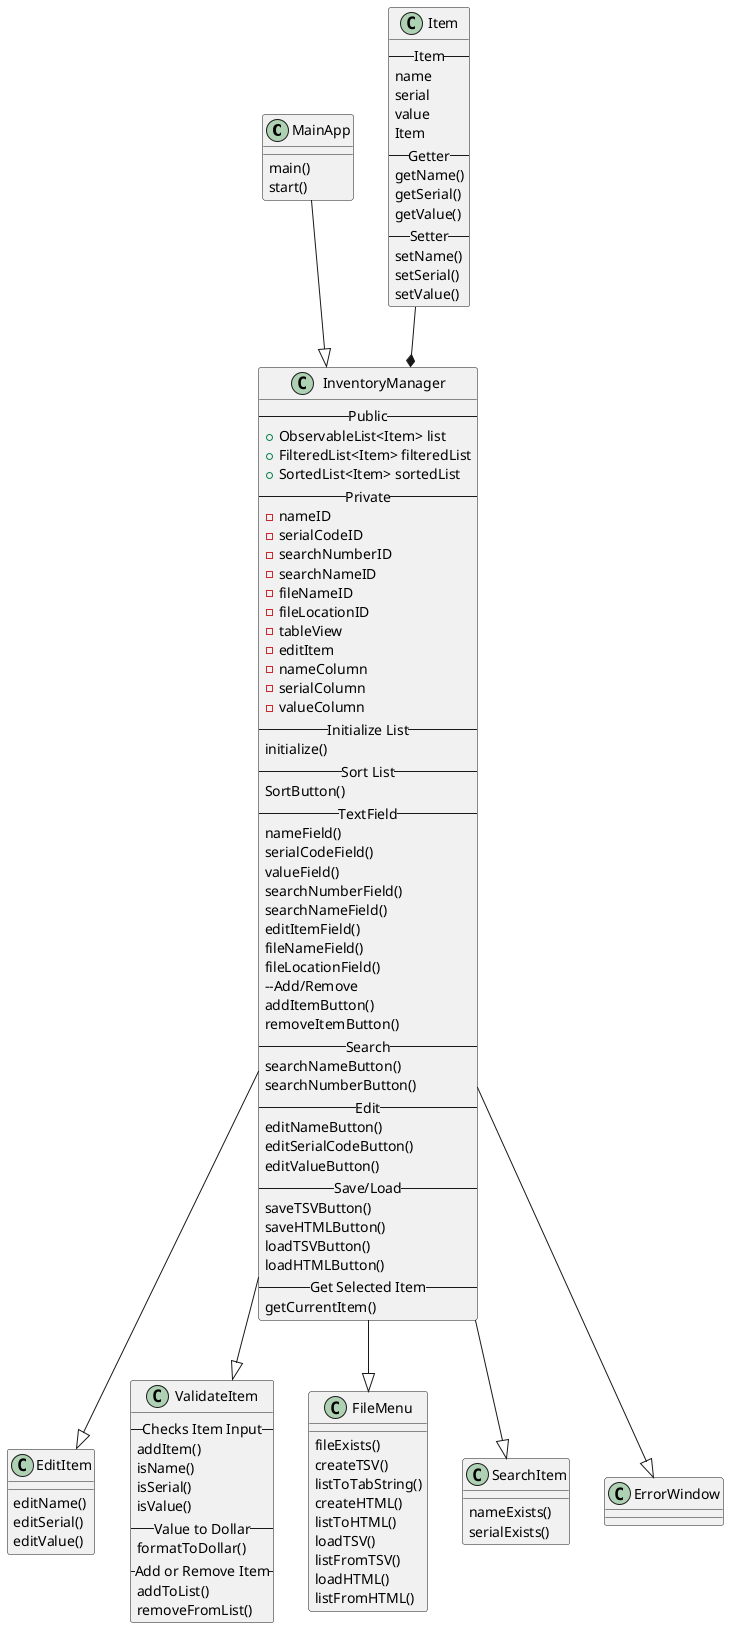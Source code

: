 @startuml
'https://plantuml.com/class-diagram

MainApp --|>InventoryManager
Item --*InventoryManager
InventoryManager --|> EditItem
InventoryManager --|> ValidateItem
InventoryManager --|> FileMenu
InventoryManager --|> SearchItem
InventoryManager --|> ErrorWindow
class EditItem{
editName()
editSerial()
editValue()
}
class ErrorWindow{


}
class FileMenu{
fileExists()
createTSV()
listToTabString()
createHTML()
listToHTML()
loadTSV()
listFromTSV()
loadHTML()
listFromHTML()
}
class InventoryManager{
--Public--
+ObservableList<Item> list
+FilteredList<Item> filteredList
+SortedList<Item> sortedList
--Private--
-nameID
-serialCodeID
-searchNumberID
-searchNameID
-fileNameID
-fileLocationID
-tableView
-editItem
-nameColumn
-serialColumn
-valueColumn
--Initialize List--
initialize()
--Sort List--
SortButton()
--TextField--
nameField()
serialCodeField()
valueField()
searchNumberField()
searchNameField()
editItemField()
fileNameField()
fileLocationField()
--Add/Remove
addItemButton()
removeItemButton()
--Search--
searchNameButton()
searchNumberButton()
--Edit--
editNameButton()
editSerialCodeButton()
editValueButton()
--Save/Load--
saveTSVButton()
saveHTMLButton()
loadTSVButton()
loadHTMLButton()
--Get Selected Item--
getCurrentItem()
}
class Item{
--Item--
name
serial
value
Item
--Getter--
getName()
getSerial()
getValue()
--Setter--
setName()
setSerial()
setValue()
}
class MainApp{
main()
start()
}
class SearchItem{
nameExists()
serialExists()
}
class ValidateItem{
--Checks Item Input--
addItem()
isName()
isSerial()
isValue()
--Value to Dollar--
formatToDollar()
--Add or Remove Item--
addToList()
removeFromList()
}

@enduml